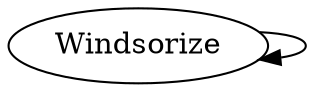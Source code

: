 /* Created by mdot for Matlab */
digraph m2html {
  Windsorize -> Windsorize;

  Windsorize [URL="Windsorize.html"];
}